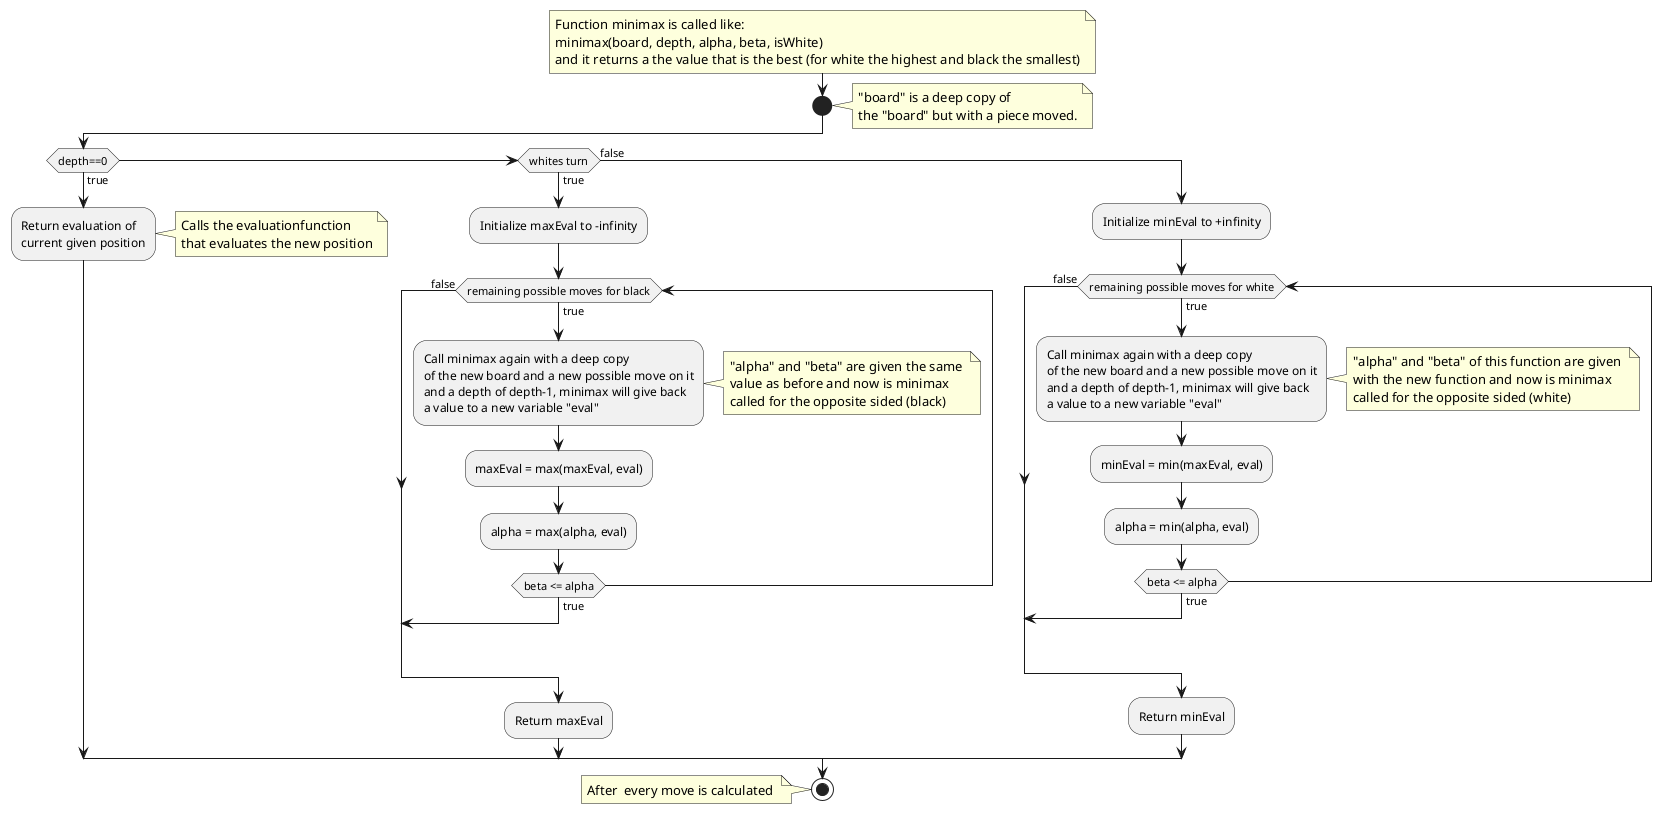 @startuml alpha beta algoritme
note
  Function minimax is called like:
  minimax(board, depth, alpha, beta, isWhite)
  and it returns a the value that is the best (for white the highest and black the smallest)
end note
start
note right
  "board" is a deep copy of 
  the "board" but with a piece moved.
end note
if (depth==0) then (true)
  :Return evaluation of 
  current given position;
  note right
    Calls the evaluationfunction 
    that evaluates the new position
  end note

 else if (whites turn) then (true)
  :Initialize maxEval to -infinity;
  while(remaining possible moves for black) is (true)
    :Call minimax again with a deep copy 
    of the new board and a new possible move on it
    and a depth of depth-1, minimax will give back
    a value to a new variable "eval";
    note right
      "alpha" and "beta" are given the same 
      value as before and now is minimax 
      called for the opposite sided (black)
    end note
    :maxEval = max(maxEval, eval);
    :alpha = max(alpha, eval);
    if (beta <= alpha) is (true) then
      break
    endif
  endwhile (false)
  :Return maxEval;
else (false)
  :Initialize minEval to +infinity;
  while(remaining possible moves for white) is (true)
    :Call minimax again with a deep copy 
    of the new board and a new possible move on it
    and a depth of depth-1, minimax will give back
    a value to a new variable "eval";
    note right
      "alpha" and "beta" of this function are given 
      with the new function and now is minimax 
      called for the opposite sided (white)
    end note
    :minEval = min(maxEval, eval);
    :alpha = min(alpha, eval);
    if (beta <= alpha) is (true) then
      break
    endif
  endwhile (false)
  :Return minEval;
endif
stop

note
  After  every move is calculated 
end note
@enduml